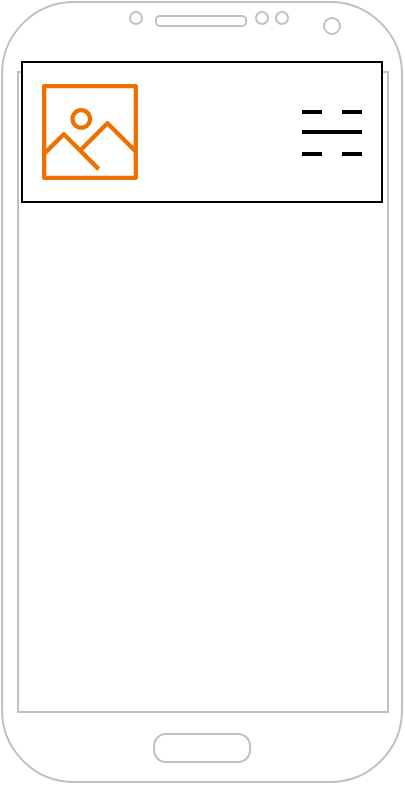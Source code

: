 <mxfile version="24.2.5" type="device">
  <diagram name="Página-1" id="Ma0NDrSQSMu0ASet-JDi">
    <mxGraphModel dx="1354" dy="638" grid="1" gridSize="10" guides="1" tooltips="1" connect="1" arrows="1" fold="1" page="1" pageScale="1" pageWidth="827" pageHeight="1169" math="0" shadow="0">
      <root>
        <mxCell id="0" />
        <mxCell id="1" parent="0" />
        <mxCell id="AjG1yNZ2IDXqtgDJ91u_-1" value="" style="verticalLabelPosition=bottom;verticalAlign=top;html=1;shadow=0;dashed=0;strokeWidth=1;shape=mxgraph.android.phone2;strokeColor=#c0c0c0;" vertex="1" parent="1">
          <mxGeometry x="50" y="40" width="200" height="390" as="geometry" />
        </mxCell>
        <mxCell id="AjG1yNZ2IDXqtgDJ91u_-2" value="" style="rounded=0;whiteSpace=wrap;html=1;" vertex="1" parent="1">
          <mxGeometry x="60" y="70" width="180" height="70" as="geometry" />
        </mxCell>
        <mxCell id="AjG1yNZ2IDXqtgDJ91u_-3" value="" style="sketch=0;outlineConnect=0;fontColor=#232F3E;gradientColor=none;fillColor=#ED7100;strokeColor=none;dashed=0;verticalLabelPosition=bottom;verticalAlign=top;align=center;html=1;fontSize=12;fontStyle=0;aspect=fixed;pointerEvents=1;shape=mxgraph.aws4.container_registry_image;" vertex="1" parent="1">
          <mxGeometry x="70" y="81" width="48" height="48" as="geometry" />
        </mxCell>
        <mxCell id="AjG1yNZ2IDXqtgDJ91u_-4" value="" style="line;strokeWidth=2;html=1;" vertex="1" parent="1">
          <mxGeometry x="200" y="90" width="10" height="10" as="geometry" />
        </mxCell>
        <mxCell id="AjG1yNZ2IDXqtgDJ91u_-6" value="" style="line;strokeWidth=2;html=1;" vertex="1" parent="1">
          <mxGeometry x="220" y="90" width="10" height="10" as="geometry" />
        </mxCell>
        <mxCell id="AjG1yNZ2IDXqtgDJ91u_-7" value="" style="line;strokeWidth=2;html=1;" vertex="1" parent="1">
          <mxGeometry x="200" y="100" width="30" height="10" as="geometry" />
        </mxCell>
        <mxCell id="AjG1yNZ2IDXqtgDJ91u_-8" value="" style="line;strokeWidth=2;html=1;" vertex="1" parent="1">
          <mxGeometry x="200" y="111" width="10" height="10" as="geometry" />
        </mxCell>
        <mxCell id="AjG1yNZ2IDXqtgDJ91u_-9" value="" style="line;strokeWidth=2;html=1;" vertex="1" parent="1">
          <mxGeometry x="220" y="111" width="10" height="10" as="geometry" />
        </mxCell>
      </root>
    </mxGraphModel>
  </diagram>
</mxfile>

